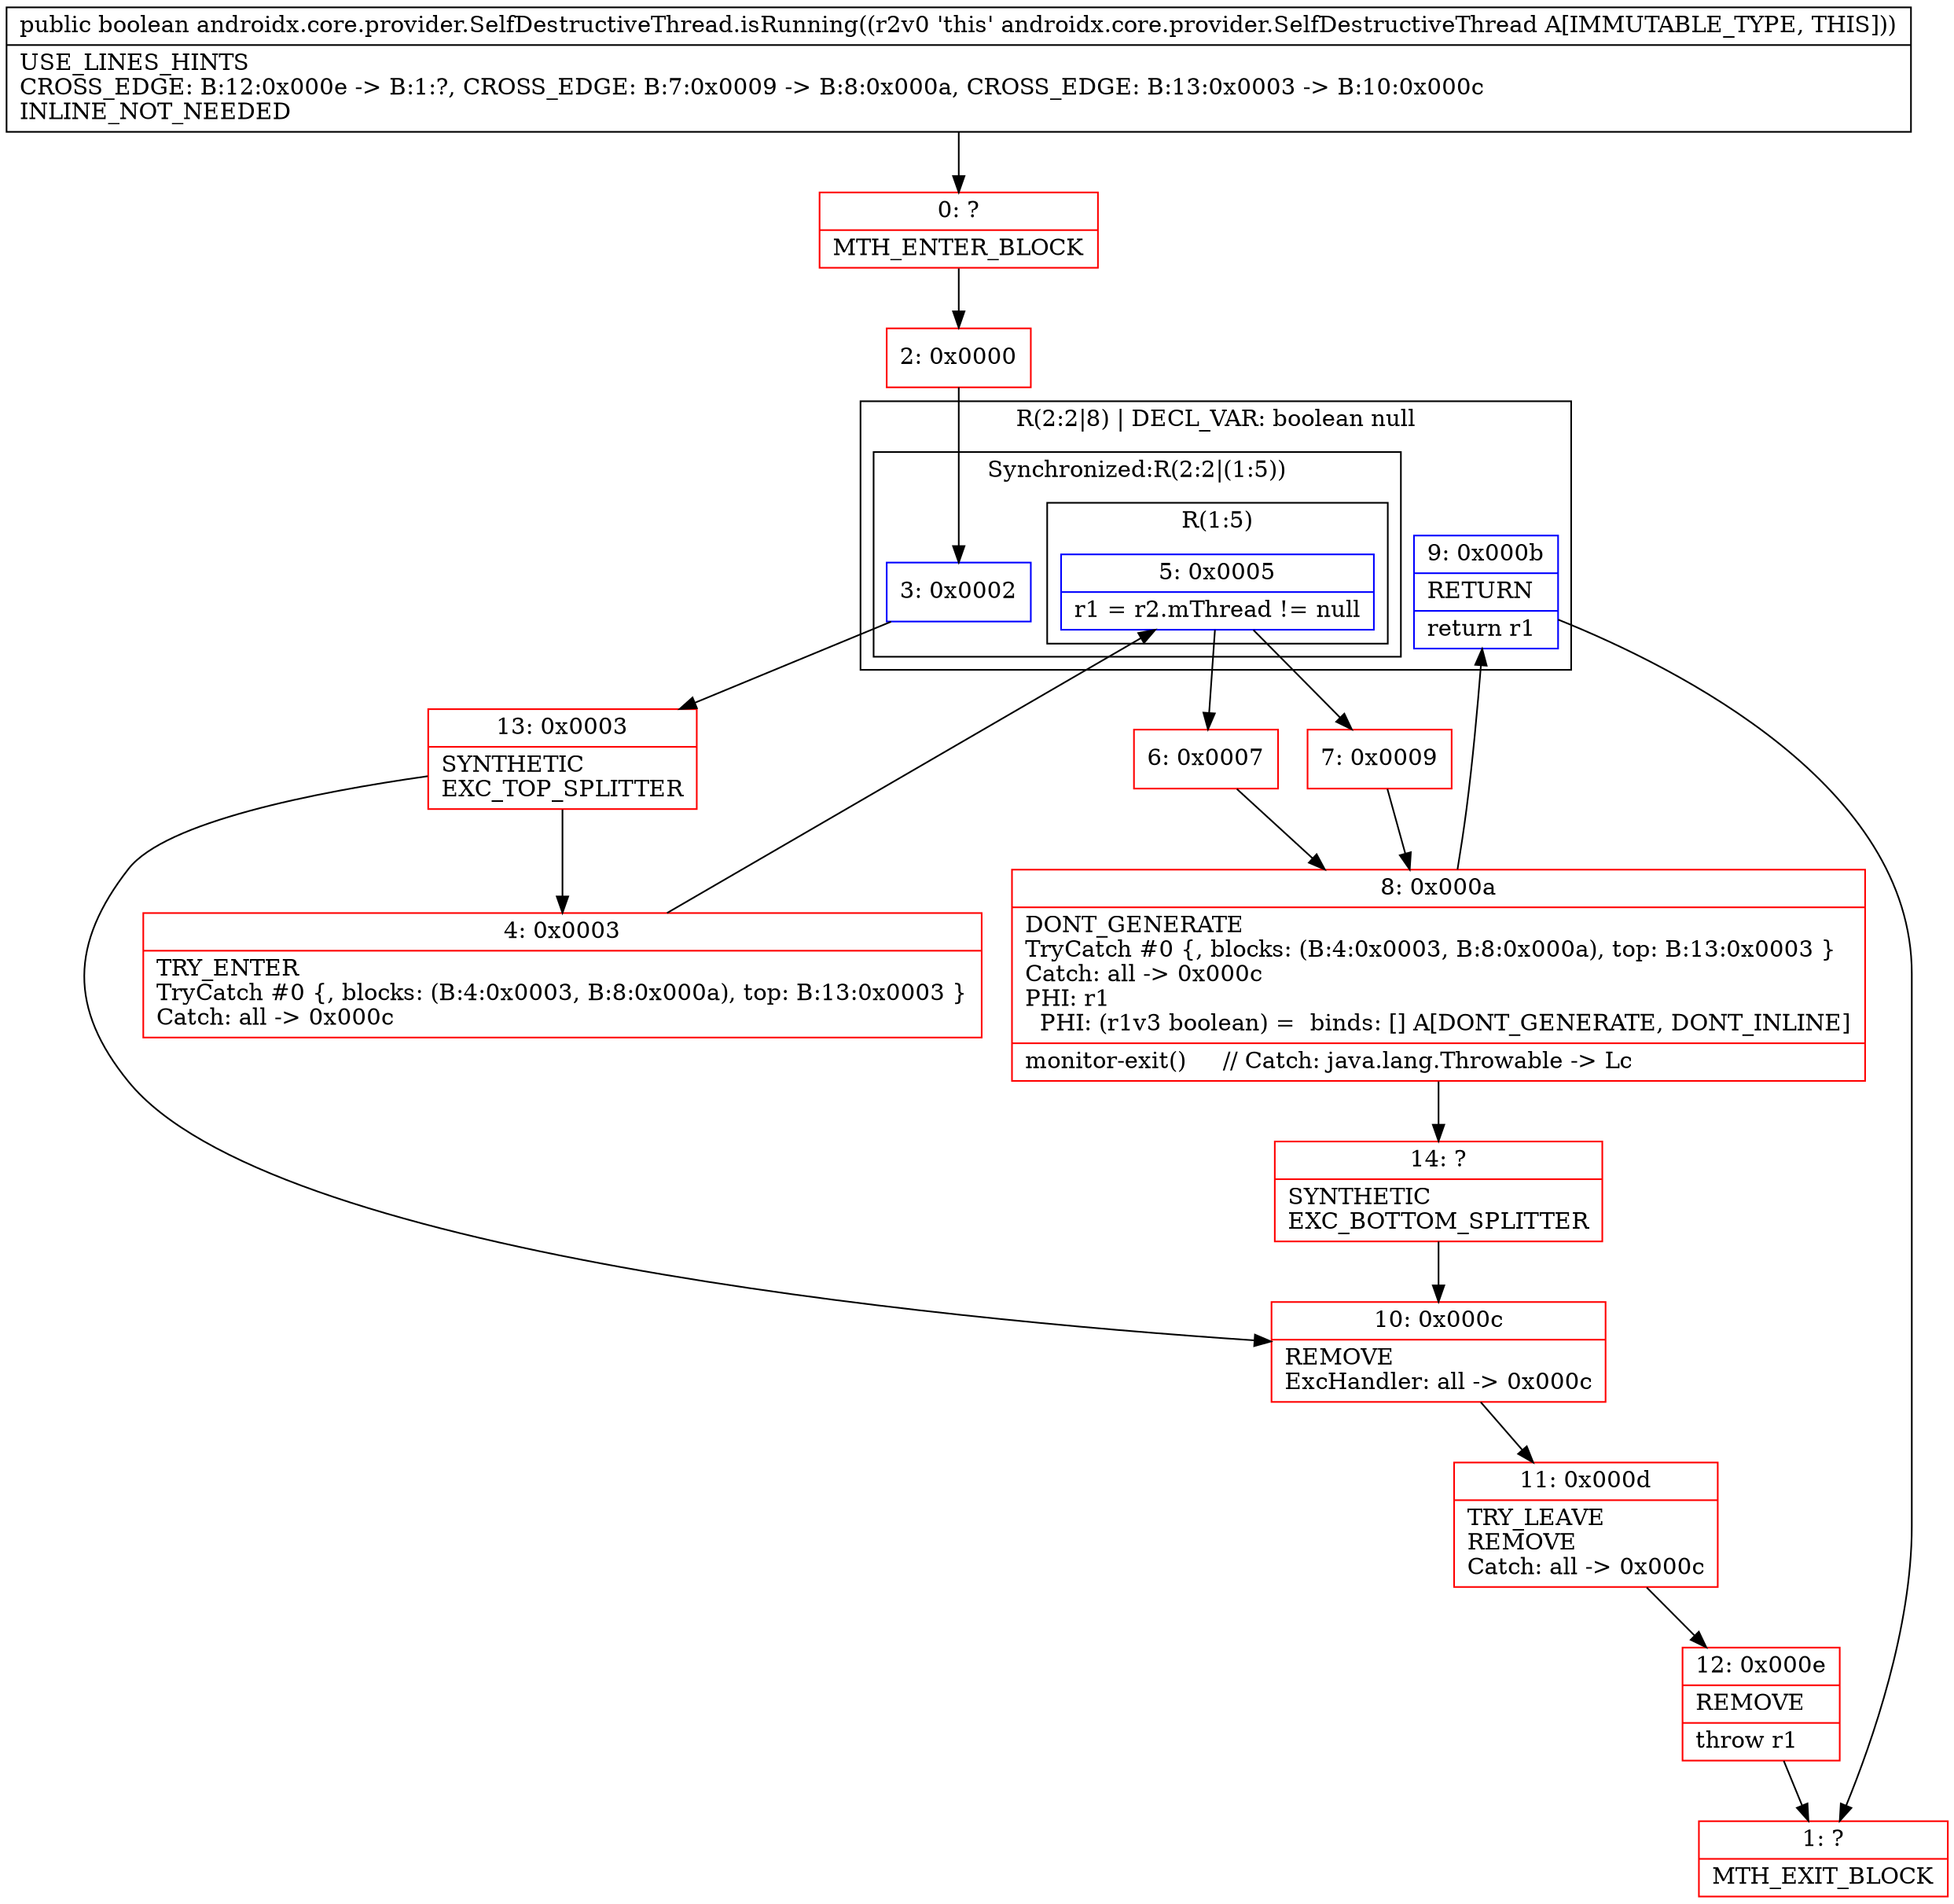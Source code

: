 digraph "CFG forandroidx.core.provider.SelfDestructiveThread.isRunning()Z" {
subgraph cluster_Region_1319890235 {
label = "R(2:2|8) | DECL_VAR: boolean null\l";
node [shape=record,color=blue];
subgraph cluster_SynchronizedRegion_1498271657 {
label = "Synchronized:R(2:2|(1:5))";
node [shape=record,color=blue];
Node_3 [shape=record,label="{3\:\ 0x0002}"];
subgraph cluster_Region_718835978 {
label = "R(1:5)";
node [shape=record,color=blue];
Node_5 [shape=record,label="{5\:\ 0x0005|r1 = r2.mThread != null\l}"];
}
}
Node_9 [shape=record,label="{9\:\ 0x000b|RETURN\l|return r1\l}"];
}
Node_0 [shape=record,color=red,label="{0\:\ ?|MTH_ENTER_BLOCK\l}"];
Node_2 [shape=record,color=red,label="{2\:\ 0x0000}"];
Node_13 [shape=record,color=red,label="{13\:\ 0x0003|SYNTHETIC\lEXC_TOP_SPLITTER\l}"];
Node_4 [shape=record,color=red,label="{4\:\ 0x0003|TRY_ENTER\lTryCatch #0 \{, blocks: (B:4:0x0003, B:8:0x000a), top: B:13:0x0003 \}\lCatch: all \-\> 0x000c\l}"];
Node_6 [shape=record,color=red,label="{6\:\ 0x0007}"];
Node_8 [shape=record,color=red,label="{8\:\ 0x000a|DONT_GENERATE\lTryCatch #0 \{, blocks: (B:4:0x0003, B:8:0x000a), top: B:13:0x0003 \}\lCatch: all \-\> 0x000c\lPHI: r1 \l  PHI: (r1v3 boolean) =  binds: [] A[DONT_GENERATE, DONT_INLINE]\l|monitor\-exit()     \/\/ Catch: java.lang.Throwable \-\> Lc\l}"];
Node_1 [shape=record,color=red,label="{1\:\ ?|MTH_EXIT_BLOCK\l}"];
Node_14 [shape=record,color=red,label="{14\:\ ?|SYNTHETIC\lEXC_BOTTOM_SPLITTER\l}"];
Node_7 [shape=record,color=red,label="{7\:\ 0x0009}"];
Node_10 [shape=record,color=red,label="{10\:\ 0x000c|REMOVE\lExcHandler: all \-\> 0x000c\l}"];
Node_11 [shape=record,color=red,label="{11\:\ 0x000d|TRY_LEAVE\lREMOVE\lCatch: all \-\> 0x000c\l}"];
Node_12 [shape=record,color=red,label="{12\:\ 0x000e|REMOVE\l|throw r1\l}"];
MethodNode[shape=record,label="{public boolean androidx.core.provider.SelfDestructiveThread.isRunning((r2v0 'this' androidx.core.provider.SelfDestructiveThread A[IMMUTABLE_TYPE, THIS]))  | USE_LINES_HINTS\lCROSS_EDGE: B:12:0x000e \-\> B:1:?, CROSS_EDGE: B:7:0x0009 \-\> B:8:0x000a, CROSS_EDGE: B:13:0x0003 \-\> B:10:0x000c\lINLINE_NOT_NEEDED\l}"];
MethodNode -> Node_0;Node_3 -> Node_13;
Node_5 -> Node_6;
Node_5 -> Node_7;
Node_9 -> Node_1;
Node_0 -> Node_2;
Node_2 -> Node_3;
Node_13 -> Node_4;
Node_13 -> Node_10;
Node_4 -> Node_5;
Node_6 -> Node_8;
Node_8 -> Node_9;
Node_8 -> Node_14;
Node_14 -> Node_10;
Node_7 -> Node_8;
Node_10 -> Node_11;
Node_11 -> Node_12;
Node_12 -> Node_1;
}

